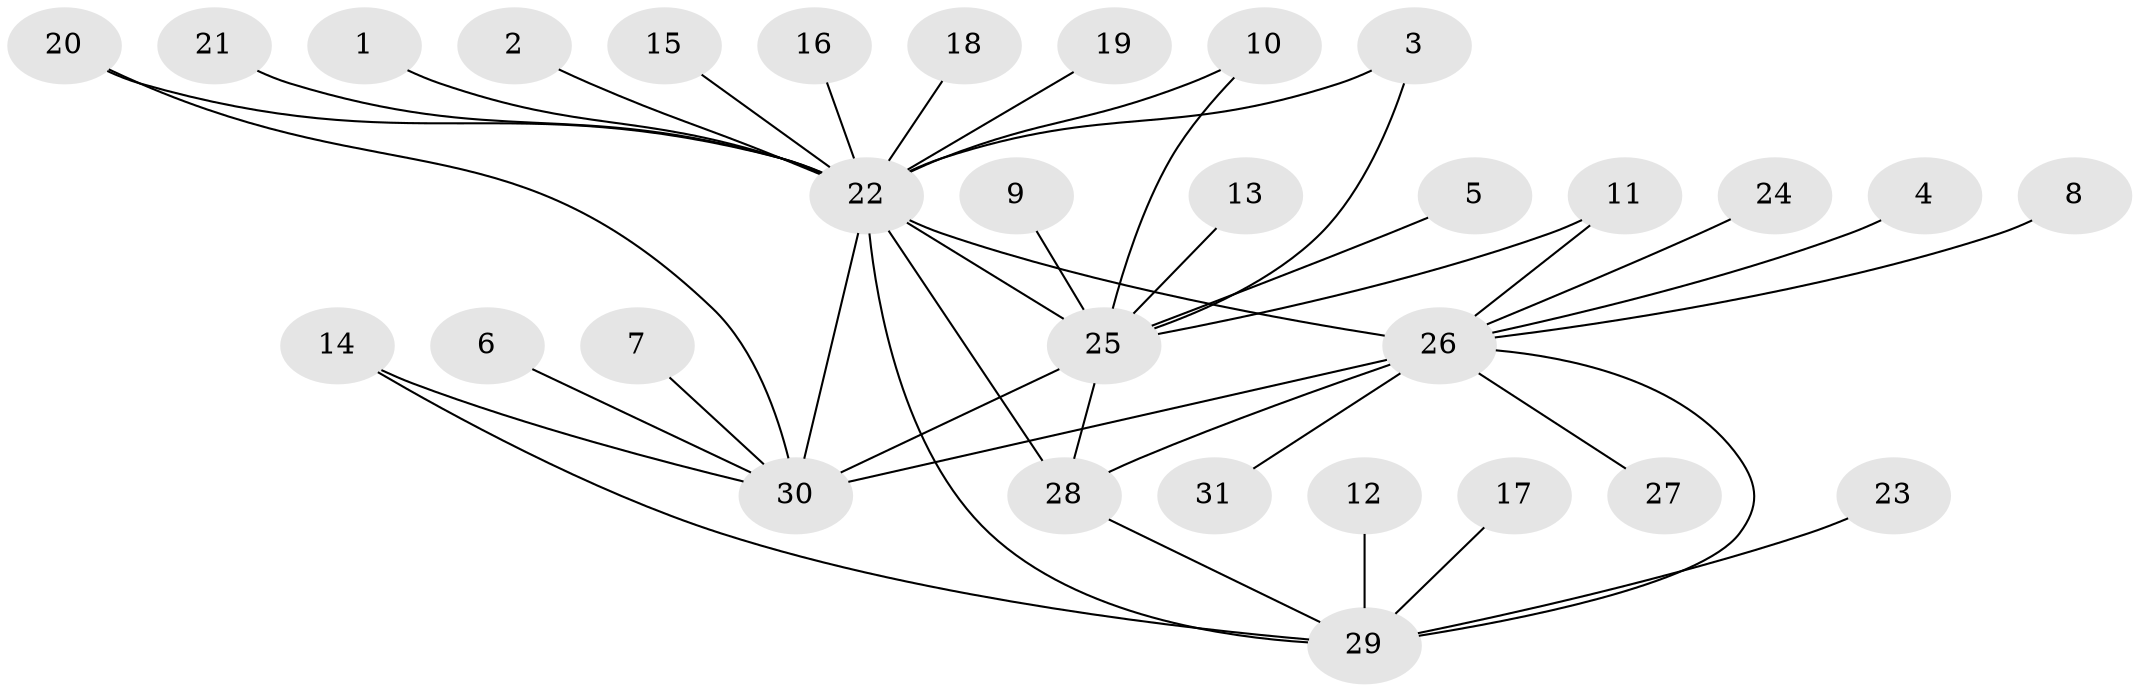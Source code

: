 // original degree distribution, {3: 0.1016949152542373, 11: 0.01694915254237288, 6: 0.03389830508474576, 8: 0.01694915254237288, 7: 0.01694915254237288, 10: 0.01694915254237288, 1: 0.4915254237288136, 2: 0.22033898305084745, 18: 0.01694915254237288, 14: 0.01694915254237288, 9: 0.01694915254237288, 4: 0.03389830508474576}
// Generated by graph-tools (version 1.1) at 2025/49/03/09/25 03:49:45]
// undirected, 31 vertices, 41 edges
graph export_dot {
graph [start="1"]
  node [color=gray90,style=filled];
  1;
  2;
  3;
  4;
  5;
  6;
  7;
  8;
  9;
  10;
  11;
  12;
  13;
  14;
  15;
  16;
  17;
  18;
  19;
  20;
  21;
  22;
  23;
  24;
  25;
  26;
  27;
  28;
  29;
  30;
  31;
  1 -- 22 [weight=1.0];
  2 -- 22 [weight=1.0];
  3 -- 22 [weight=1.0];
  3 -- 25 [weight=1.0];
  4 -- 26 [weight=1.0];
  5 -- 25 [weight=1.0];
  6 -- 30 [weight=1.0];
  7 -- 30 [weight=1.0];
  8 -- 26 [weight=1.0];
  9 -- 25 [weight=1.0];
  10 -- 22 [weight=1.0];
  10 -- 25 [weight=2.0];
  11 -- 25 [weight=1.0];
  11 -- 26 [weight=1.0];
  12 -- 29 [weight=1.0];
  13 -- 25 [weight=1.0];
  14 -- 29 [weight=1.0];
  14 -- 30 [weight=1.0];
  15 -- 22 [weight=1.0];
  16 -- 22 [weight=1.0];
  17 -- 29 [weight=1.0];
  18 -- 22 [weight=1.0];
  19 -- 22 [weight=1.0];
  20 -- 22 [weight=1.0];
  20 -- 30 [weight=1.0];
  21 -- 22 [weight=1.0];
  22 -- 25 [weight=5.0];
  22 -- 26 [weight=1.0];
  22 -- 28 [weight=1.0];
  22 -- 29 [weight=1.0];
  22 -- 30 [weight=1.0];
  23 -- 29 [weight=1.0];
  24 -- 26 [weight=1.0];
  25 -- 28 [weight=2.0];
  25 -- 30 [weight=2.0];
  26 -- 27 [weight=1.0];
  26 -- 28 [weight=2.0];
  26 -- 29 [weight=1.0];
  26 -- 30 [weight=2.0];
  26 -- 31 [weight=1.0];
  28 -- 29 [weight=1.0];
}
